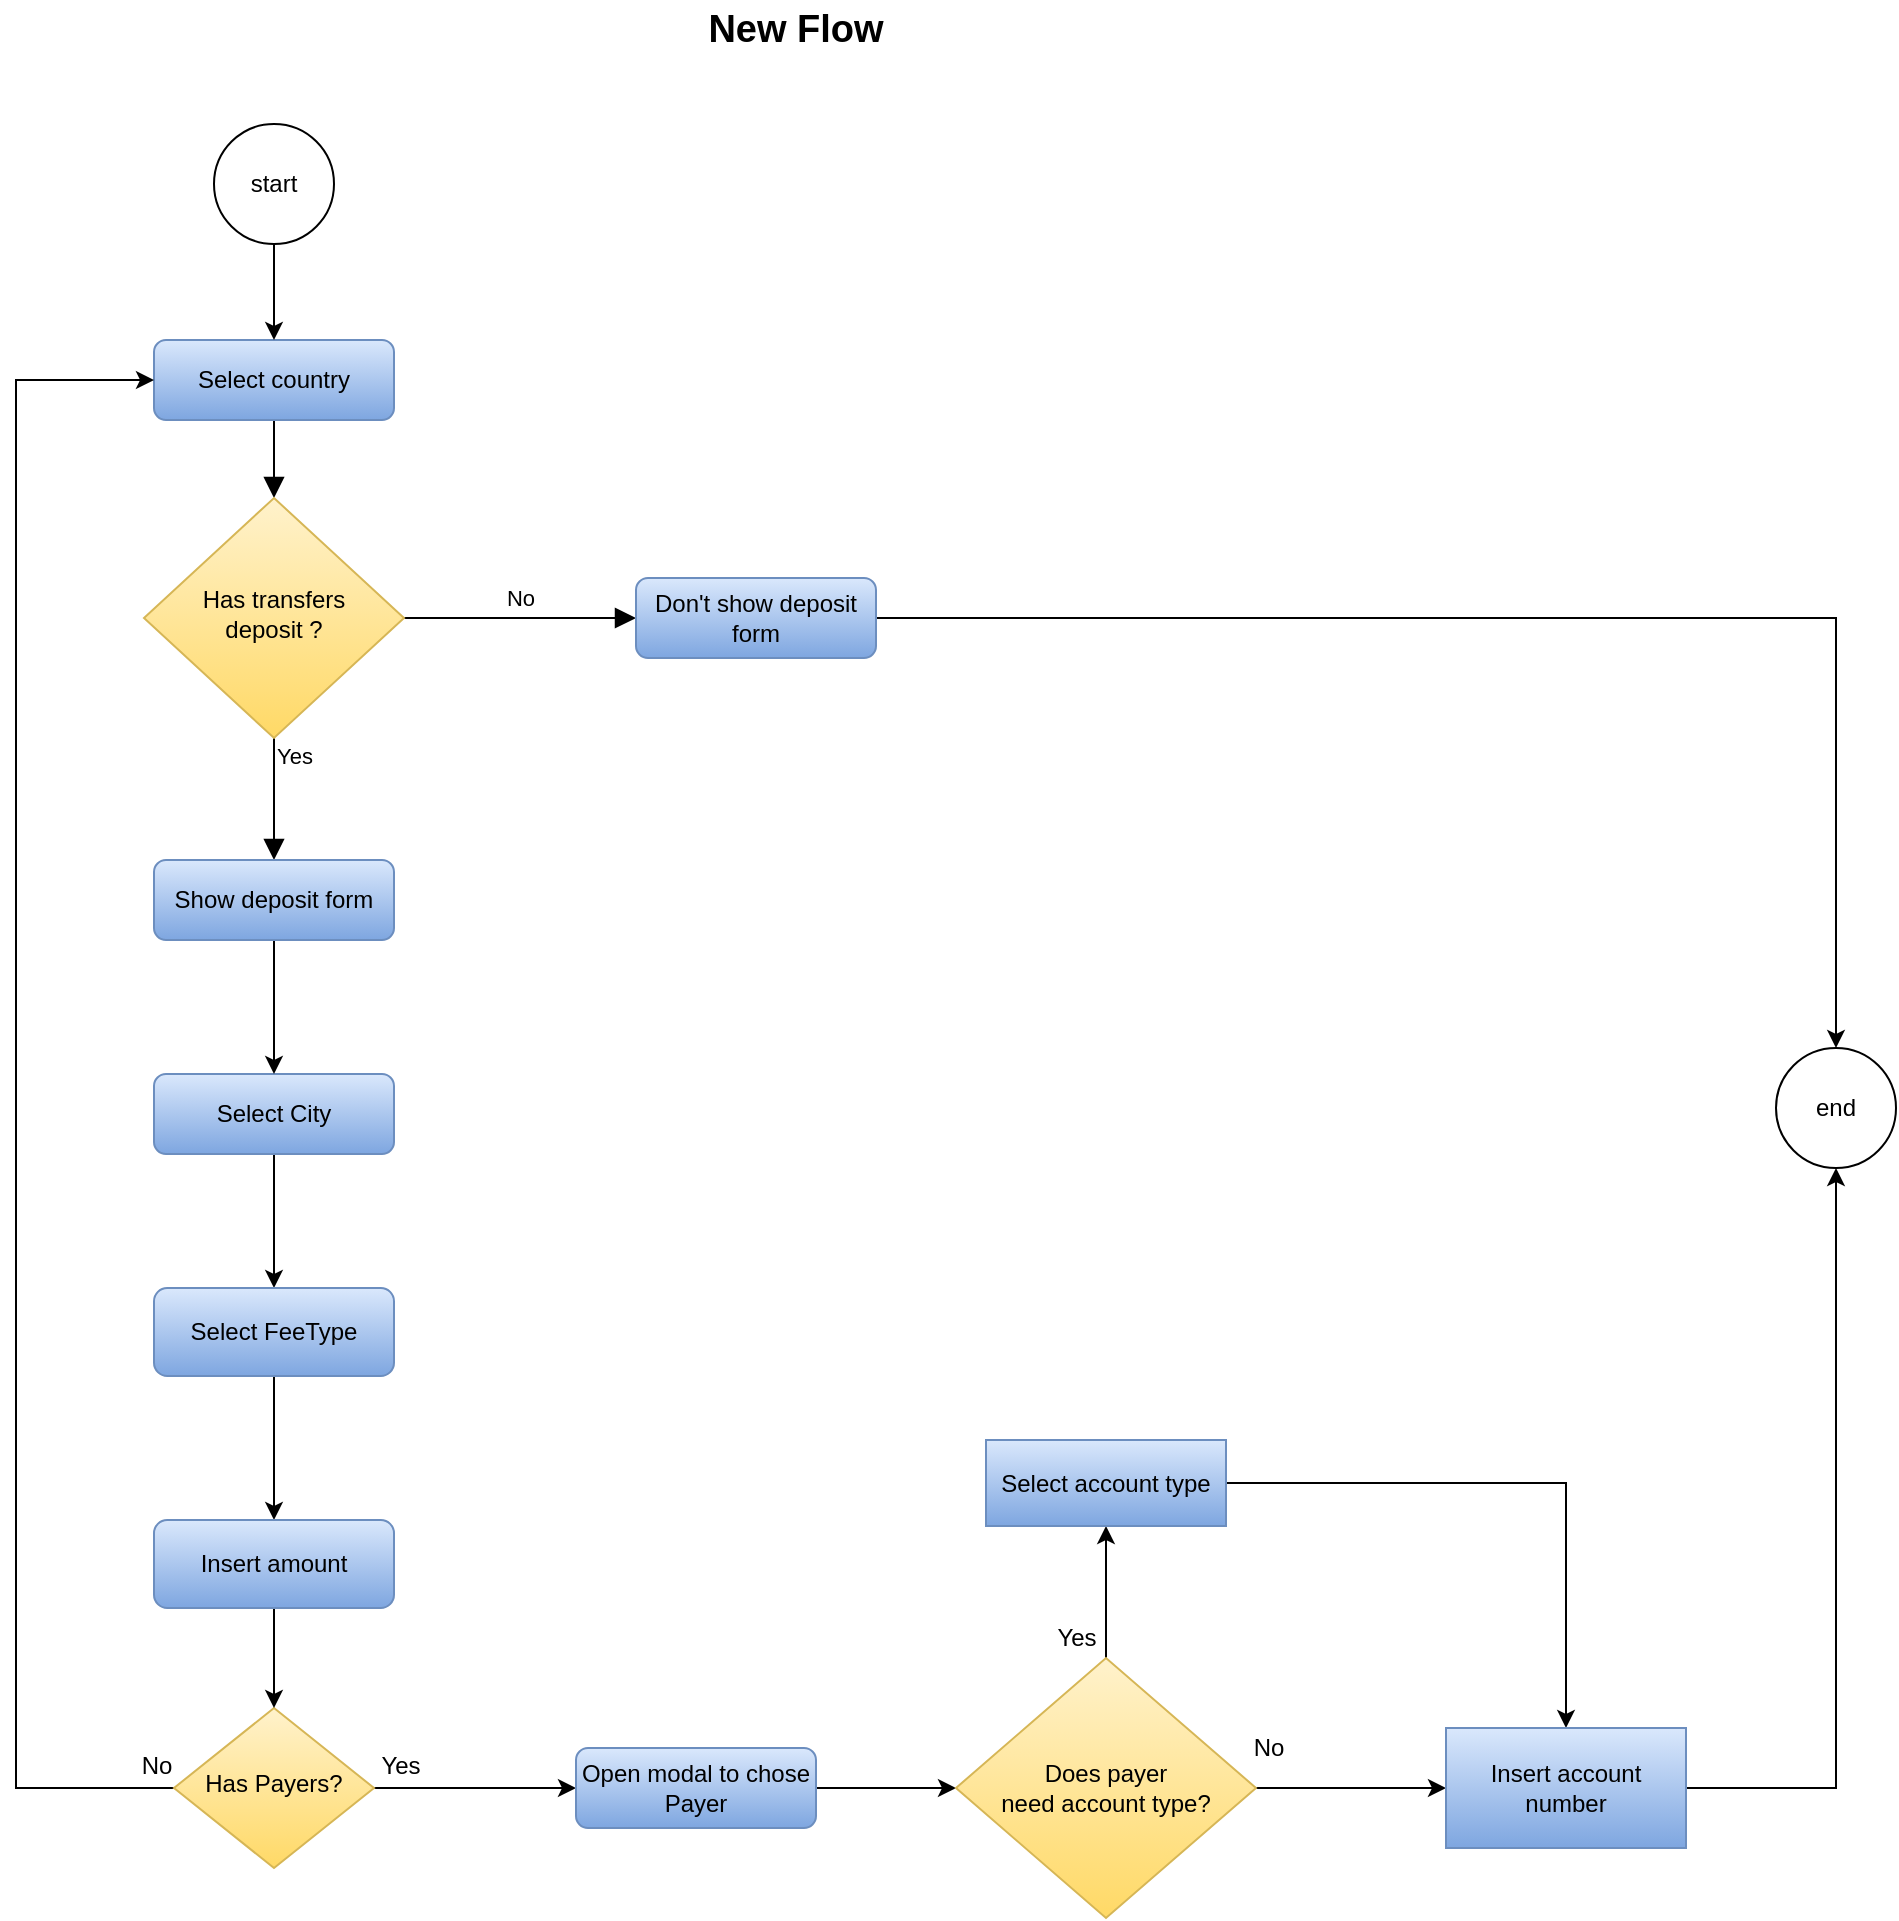 <mxfile version="21.3.3" type="github">
  <diagram id="C5RBs43oDa-KdzZeNtuy" name="Page-1">
    <mxGraphModel dx="1687" dy="2096" grid="1" gridSize="10" guides="1" tooltips="1" connect="1" arrows="1" fold="1" page="1" pageScale="1" pageWidth="827" pageHeight="1169" math="0" shadow="0">
      <root>
        <mxCell id="WIyWlLk6GJQsqaUBKTNV-0" />
        <mxCell id="WIyWlLk6GJQsqaUBKTNV-1" parent="WIyWlLk6GJQsqaUBKTNV-0" />
        <mxCell id="WIyWlLk6GJQsqaUBKTNV-2" value="" style="rounded=0;html=1;jettySize=auto;orthogonalLoop=1;fontSize=11;endArrow=block;endFill=1;endSize=8;strokeWidth=1;shadow=0;labelBackgroundColor=none;edgeStyle=orthogonalEdgeStyle;verticalAlign=middle;startFill=0;" parent="WIyWlLk6GJQsqaUBKTNV-1" source="WIyWlLk6GJQsqaUBKTNV-3" target="WIyWlLk6GJQsqaUBKTNV-6" edge="1">
          <mxGeometry relative="1" as="geometry" />
        </mxCell>
        <mxCell id="WIyWlLk6GJQsqaUBKTNV-3" value="Select country" style="rounded=1;whiteSpace=wrap;html=1;fontSize=12;glass=0;strokeWidth=1;shadow=0;fillColor=#dae8fc;gradientColor=#7ea6e0;strokeColor=#6c8ebf;" parent="WIyWlLk6GJQsqaUBKTNV-1" vertex="1">
          <mxGeometry x="159" y="80" width="120" height="40" as="geometry" />
        </mxCell>
        <mxCell id="WIyWlLk6GJQsqaUBKTNV-4" value="Yes" style="rounded=0;html=1;jettySize=auto;orthogonalLoop=1;fontSize=11;endArrow=block;endFill=1;endSize=8;strokeWidth=1;shadow=0;labelBackgroundColor=none;edgeStyle=orthogonalEdgeStyle;entryX=0.5;entryY=0;entryDx=0;entryDy=0;" parent="WIyWlLk6GJQsqaUBKTNV-1" source="WIyWlLk6GJQsqaUBKTNV-6" target="QbaI_bDc4_4zT5ApXnHs-36" edge="1">
          <mxGeometry x="-0.7" y="10" relative="1" as="geometry">
            <mxPoint as="offset" />
            <mxPoint x="219" y="310" as="targetPoint" />
            <Array as="points">
              <mxPoint x="219" y="300" />
              <mxPoint x="219" y="300" />
            </Array>
          </mxGeometry>
        </mxCell>
        <mxCell id="WIyWlLk6GJQsqaUBKTNV-5" value="No" style="edgeStyle=orthogonalEdgeStyle;rounded=0;html=1;jettySize=auto;orthogonalLoop=1;fontSize=11;endArrow=block;endFill=1;endSize=8;strokeWidth=1;shadow=0;labelBackgroundColor=none;" parent="WIyWlLk6GJQsqaUBKTNV-1" source="WIyWlLk6GJQsqaUBKTNV-6" target="WIyWlLk6GJQsqaUBKTNV-7" edge="1">
          <mxGeometry y="10" relative="1" as="geometry">
            <mxPoint as="offset" />
          </mxGeometry>
        </mxCell>
        <mxCell id="WIyWlLk6GJQsqaUBKTNV-6" value="Has transfers &lt;br&gt;deposit ?" style="rhombus;whiteSpace=wrap;html=1;shadow=0;fontFamily=Helvetica;fontSize=12;align=center;strokeWidth=1;spacing=6;spacingTop=-4;fillColor=#fff2cc;gradientColor=#ffd966;strokeColor=#d6b656;" parent="WIyWlLk6GJQsqaUBKTNV-1" vertex="1">
          <mxGeometry x="154" y="159" width="130" height="120" as="geometry" />
        </mxCell>
        <mxCell id="QbaI_bDc4_4zT5ApXnHs-33" style="edgeStyle=orthogonalEdgeStyle;rounded=0;orthogonalLoop=1;jettySize=auto;html=1;entryX=0.5;entryY=0;entryDx=0;entryDy=0;" edge="1" parent="WIyWlLk6GJQsqaUBKTNV-1" source="WIyWlLk6GJQsqaUBKTNV-7" target="QbaI_bDc4_4zT5ApXnHs-21">
          <mxGeometry relative="1" as="geometry" />
        </mxCell>
        <mxCell id="WIyWlLk6GJQsqaUBKTNV-7" value="Don&#39;t show deposit form" style="rounded=1;whiteSpace=wrap;html=1;fontSize=12;glass=0;strokeWidth=1;shadow=0;fillColor=#dae8fc;gradientColor=#7ea6e0;strokeColor=#6c8ebf;" parent="WIyWlLk6GJQsqaUBKTNV-1" vertex="1">
          <mxGeometry x="400" y="199" width="120" height="40" as="geometry" />
        </mxCell>
        <mxCell id="QbaI_bDc4_4zT5ApXnHs-9" style="edgeStyle=orthogonalEdgeStyle;rounded=0;orthogonalLoop=1;jettySize=auto;html=1;entryX=0;entryY=0.5;entryDx=0;entryDy=0;" edge="1" parent="WIyWlLk6GJQsqaUBKTNV-1" source="WIyWlLk6GJQsqaUBKTNV-10" target="WIyWlLk6GJQsqaUBKTNV-11">
          <mxGeometry relative="1" as="geometry" />
        </mxCell>
        <mxCell id="QbaI_bDc4_4zT5ApXnHs-10" style="edgeStyle=orthogonalEdgeStyle;rounded=0;orthogonalLoop=1;jettySize=auto;html=1;entryX=0;entryY=0.5;entryDx=0;entryDy=0;" edge="1" parent="WIyWlLk6GJQsqaUBKTNV-1" source="WIyWlLk6GJQsqaUBKTNV-10" target="WIyWlLk6GJQsqaUBKTNV-3">
          <mxGeometry relative="1" as="geometry">
            <mxPoint x="220" y="780" as="targetPoint" />
            <Array as="points">
              <mxPoint x="90" y="804" />
              <mxPoint x="90" y="100" />
            </Array>
          </mxGeometry>
        </mxCell>
        <mxCell id="WIyWlLk6GJQsqaUBKTNV-10" value="Has Payers?" style="rhombus;whiteSpace=wrap;html=1;shadow=0;fontFamily=Helvetica;fontSize=12;align=center;strokeWidth=1;spacing=6;spacingTop=-4;fillColor=#fff2cc;gradientColor=#ffd966;strokeColor=#d6b656;" parent="WIyWlLk6GJQsqaUBKTNV-1" vertex="1">
          <mxGeometry x="169" y="764" width="100" height="80" as="geometry" />
        </mxCell>
        <mxCell id="QbaI_bDc4_4zT5ApXnHs-17" value="" style="edgeStyle=orthogonalEdgeStyle;rounded=0;orthogonalLoop=1;jettySize=auto;html=1;" edge="1" parent="WIyWlLk6GJQsqaUBKTNV-1" source="WIyWlLk6GJQsqaUBKTNV-11" target="QbaI_bDc4_4zT5ApXnHs-16">
          <mxGeometry relative="1" as="geometry" />
        </mxCell>
        <mxCell id="WIyWlLk6GJQsqaUBKTNV-11" value="Open modal to chose Payer" style="rounded=1;whiteSpace=wrap;html=1;fontSize=12;glass=0;strokeWidth=1;shadow=0;fillColor=#dae8fc;gradientColor=#7ea6e0;strokeColor=#6c8ebf;" parent="WIyWlLk6GJQsqaUBKTNV-1" vertex="1">
          <mxGeometry x="370" y="784" width="120" height="40" as="geometry" />
        </mxCell>
        <mxCell id="QbaI_bDc4_4zT5ApXnHs-3" value="" style="edgeStyle=orthogonalEdgeStyle;rounded=0;orthogonalLoop=1;jettySize=auto;html=1;" edge="1" parent="WIyWlLk6GJQsqaUBKTNV-1" source="QbaI_bDc4_4zT5ApXnHs-0" target="QbaI_bDc4_4zT5ApXnHs-2">
          <mxGeometry relative="1" as="geometry" />
        </mxCell>
        <mxCell id="QbaI_bDc4_4zT5ApXnHs-0" value="Select City" style="rounded=1;whiteSpace=wrap;html=1;fillColor=#dae8fc;gradientColor=#7ea6e0;strokeColor=#6c8ebf;" vertex="1" parent="WIyWlLk6GJQsqaUBKTNV-1">
          <mxGeometry x="159" y="447" width="120" height="40" as="geometry" />
        </mxCell>
        <mxCell id="QbaI_bDc4_4zT5ApXnHs-5" value="" style="edgeStyle=orthogonalEdgeStyle;rounded=0;orthogonalLoop=1;jettySize=auto;html=1;" edge="1" parent="WIyWlLk6GJQsqaUBKTNV-1" source="QbaI_bDc4_4zT5ApXnHs-2" target="QbaI_bDc4_4zT5ApXnHs-4">
          <mxGeometry relative="1" as="geometry" />
        </mxCell>
        <mxCell id="QbaI_bDc4_4zT5ApXnHs-2" value="Select FeeType" style="whiteSpace=wrap;html=1;rounded=1;fillColor=#dae8fc;gradientColor=#7ea6e0;strokeColor=#6c8ebf;" vertex="1" parent="WIyWlLk6GJQsqaUBKTNV-1">
          <mxGeometry x="159" y="554" width="120" height="44" as="geometry" />
        </mxCell>
        <mxCell id="QbaI_bDc4_4zT5ApXnHs-7" style="edgeStyle=orthogonalEdgeStyle;rounded=0;orthogonalLoop=1;jettySize=auto;html=1;entryX=0.5;entryY=0;entryDx=0;entryDy=0;" edge="1" parent="WIyWlLk6GJQsqaUBKTNV-1" source="QbaI_bDc4_4zT5ApXnHs-4" target="WIyWlLk6GJQsqaUBKTNV-10">
          <mxGeometry relative="1" as="geometry" />
        </mxCell>
        <mxCell id="QbaI_bDc4_4zT5ApXnHs-4" value="Insert amount" style="whiteSpace=wrap;html=1;rounded=1;fillColor=#dae8fc;gradientColor=#7ea6e0;strokeColor=#6c8ebf;" vertex="1" parent="WIyWlLk6GJQsqaUBKTNV-1">
          <mxGeometry x="159" y="670" width="120" height="44" as="geometry" />
        </mxCell>
        <mxCell id="QbaI_bDc4_4zT5ApXnHs-11" value="Yes" style="text;html=1;align=center;verticalAlign=middle;resizable=0;points=[];autosize=1;strokeColor=none;fillColor=none;" vertex="1" parent="WIyWlLk6GJQsqaUBKTNV-1">
          <mxGeometry x="262" y="778" width="40" height="30" as="geometry" />
        </mxCell>
        <mxCell id="QbaI_bDc4_4zT5ApXnHs-12" value="No" style="text;html=1;align=center;verticalAlign=middle;resizable=0;points=[];autosize=1;strokeColor=none;fillColor=none;" vertex="1" parent="WIyWlLk6GJQsqaUBKTNV-1">
          <mxGeometry x="140" y="778" width="40" height="30" as="geometry" />
        </mxCell>
        <mxCell id="QbaI_bDc4_4zT5ApXnHs-23" value="" style="edgeStyle=orthogonalEdgeStyle;rounded=0;orthogonalLoop=1;jettySize=auto;html=1;exitX=0.5;exitY=0;exitDx=0;exitDy=0;" edge="1" parent="WIyWlLk6GJQsqaUBKTNV-1" source="QbaI_bDc4_4zT5ApXnHs-16" target="QbaI_bDc4_4zT5ApXnHs-22">
          <mxGeometry relative="1" as="geometry">
            <mxPoint x="620.059" y="714" as="sourcePoint" />
          </mxGeometry>
        </mxCell>
        <mxCell id="QbaI_bDc4_4zT5ApXnHs-25" value="" style="edgeStyle=orthogonalEdgeStyle;rounded=0;orthogonalLoop=1;jettySize=auto;html=1;" edge="1" parent="WIyWlLk6GJQsqaUBKTNV-1" source="QbaI_bDc4_4zT5ApXnHs-16" target="QbaI_bDc4_4zT5ApXnHs-24">
          <mxGeometry relative="1" as="geometry" />
        </mxCell>
        <mxCell id="QbaI_bDc4_4zT5ApXnHs-16" value="&lt;div&gt;Does payer&lt;/div&gt;&lt;div&gt;need account type?&lt;/div&gt;" style="rhombus;whiteSpace=wrap;html=1;rounded=1;glass=0;strokeWidth=1;shadow=0;arcSize=0;fillColor=#fff2cc;gradientColor=#ffd966;strokeColor=#d6b656;" vertex="1" parent="WIyWlLk6GJQsqaUBKTNV-1">
          <mxGeometry x="560" y="739" width="150" height="130" as="geometry" />
        </mxCell>
        <mxCell id="QbaI_bDc4_4zT5ApXnHs-20" style="edgeStyle=orthogonalEdgeStyle;rounded=0;orthogonalLoop=1;jettySize=auto;html=1;" edge="1" parent="WIyWlLk6GJQsqaUBKTNV-1" source="QbaI_bDc4_4zT5ApXnHs-19" target="WIyWlLk6GJQsqaUBKTNV-3">
          <mxGeometry relative="1" as="geometry" />
        </mxCell>
        <mxCell id="QbaI_bDc4_4zT5ApXnHs-19" value="start" style="ellipse;whiteSpace=wrap;html=1;aspect=fixed;" vertex="1" parent="WIyWlLk6GJQsqaUBKTNV-1">
          <mxGeometry x="189" y="-28" width="60" height="60" as="geometry" />
        </mxCell>
        <mxCell id="QbaI_bDc4_4zT5ApXnHs-21" value="end" style="ellipse;whiteSpace=wrap;html=1;aspect=fixed;" vertex="1" parent="WIyWlLk6GJQsqaUBKTNV-1">
          <mxGeometry x="970" y="434" width="60" height="60" as="geometry" />
        </mxCell>
        <mxCell id="QbaI_bDc4_4zT5ApXnHs-31" style="edgeStyle=orthogonalEdgeStyle;rounded=0;orthogonalLoop=1;jettySize=auto;html=1;entryX=0.5;entryY=0;entryDx=0;entryDy=0;" edge="1" parent="WIyWlLk6GJQsqaUBKTNV-1" source="QbaI_bDc4_4zT5ApXnHs-22" target="QbaI_bDc4_4zT5ApXnHs-24">
          <mxGeometry relative="1" as="geometry" />
        </mxCell>
        <mxCell id="QbaI_bDc4_4zT5ApXnHs-22" value="Select account type" style="whiteSpace=wrap;html=1;rounded=1;glass=0;strokeWidth=1;shadow=0;arcSize=0;fillColor=#dae8fc;gradientColor=#7ea6e0;strokeColor=#6c8ebf;" vertex="1" parent="WIyWlLk6GJQsqaUBKTNV-1">
          <mxGeometry x="575" y="630" width="120" height="43" as="geometry" />
        </mxCell>
        <mxCell id="QbaI_bDc4_4zT5ApXnHs-32" style="edgeStyle=orthogonalEdgeStyle;rounded=0;orthogonalLoop=1;jettySize=auto;html=1;" edge="1" parent="WIyWlLk6GJQsqaUBKTNV-1" source="QbaI_bDc4_4zT5ApXnHs-24" target="QbaI_bDc4_4zT5ApXnHs-21">
          <mxGeometry relative="1" as="geometry" />
        </mxCell>
        <mxCell id="QbaI_bDc4_4zT5ApXnHs-24" value="Insert account number" style="whiteSpace=wrap;html=1;rounded=1;glass=0;strokeWidth=1;shadow=0;arcSize=0;fillColor=#dae8fc;gradientColor=#7ea6e0;strokeColor=#6c8ebf;" vertex="1" parent="WIyWlLk6GJQsqaUBKTNV-1">
          <mxGeometry x="805" y="774" width="120" height="60" as="geometry" />
        </mxCell>
        <mxCell id="QbaI_bDc4_4zT5ApXnHs-28" value="No" style="text;html=1;align=center;verticalAlign=middle;resizable=0;points=[];autosize=1;strokeColor=none;fillColor=none;" vertex="1" parent="WIyWlLk6GJQsqaUBKTNV-1">
          <mxGeometry x="696" y="769" width="40" height="30" as="geometry" />
        </mxCell>
        <mxCell id="QbaI_bDc4_4zT5ApXnHs-30" value="Yes" style="text;html=1;align=center;verticalAlign=middle;resizable=0;points=[];autosize=1;strokeColor=none;fillColor=none;" vertex="1" parent="WIyWlLk6GJQsqaUBKTNV-1">
          <mxGeometry x="600" y="714" width="40" height="30" as="geometry" />
        </mxCell>
        <mxCell id="QbaI_bDc4_4zT5ApXnHs-35" value="New Flow" style="text;html=1;strokeColor=none;fillColor=none;align=center;verticalAlign=middle;whiteSpace=wrap;rounded=0;fontStyle=1;fontSize=19;" vertex="1" parent="WIyWlLk6GJQsqaUBKTNV-1">
          <mxGeometry x="250" y="-90" width="460" height="30" as="geometry" />
        </mxCell>
        <mxCell id="QbaI_bDc4_4zT5ApXnHs-37" style="edgeStyle=orthogonalEdgeStyle;rounded=0;orthogonalLoop=1;jettySize=auto;html=1;entryX=0.5;entryY=0;entryDx=0;entryDy=0;" edge="1" parent="WIyWlLk6GJQsqaUBKTNV-1" source="QbaI_bDc4_4zT5ApXnHs-36" target="QbaI_bDc4_4zT5ApXnHs-0">
          <mxGeometry relative="1" as="geometry" />
        </mxCell>
        <mxCell id="QbaI_bDc4_4zT5ApXnHs-36" value="Show deposit form" style="rounded=1;whiteSpace=wrap;html=1;fontSize=12;glass=0;strokeWidth=1;shadow=0;fillColor=#dae8fc;gradientColor=#7ea6e0;strokeColor=#6c8ebf;" vertex="1" parent="WIyWlLk6GJQsqaUBKTNV-1">
          <mxGeometry x="159" y="340" width="120" height="40" as="geometry" />
        </mxCell>
      </root>
    </mxGraphModel>
  </diagram>
</mxfile>
